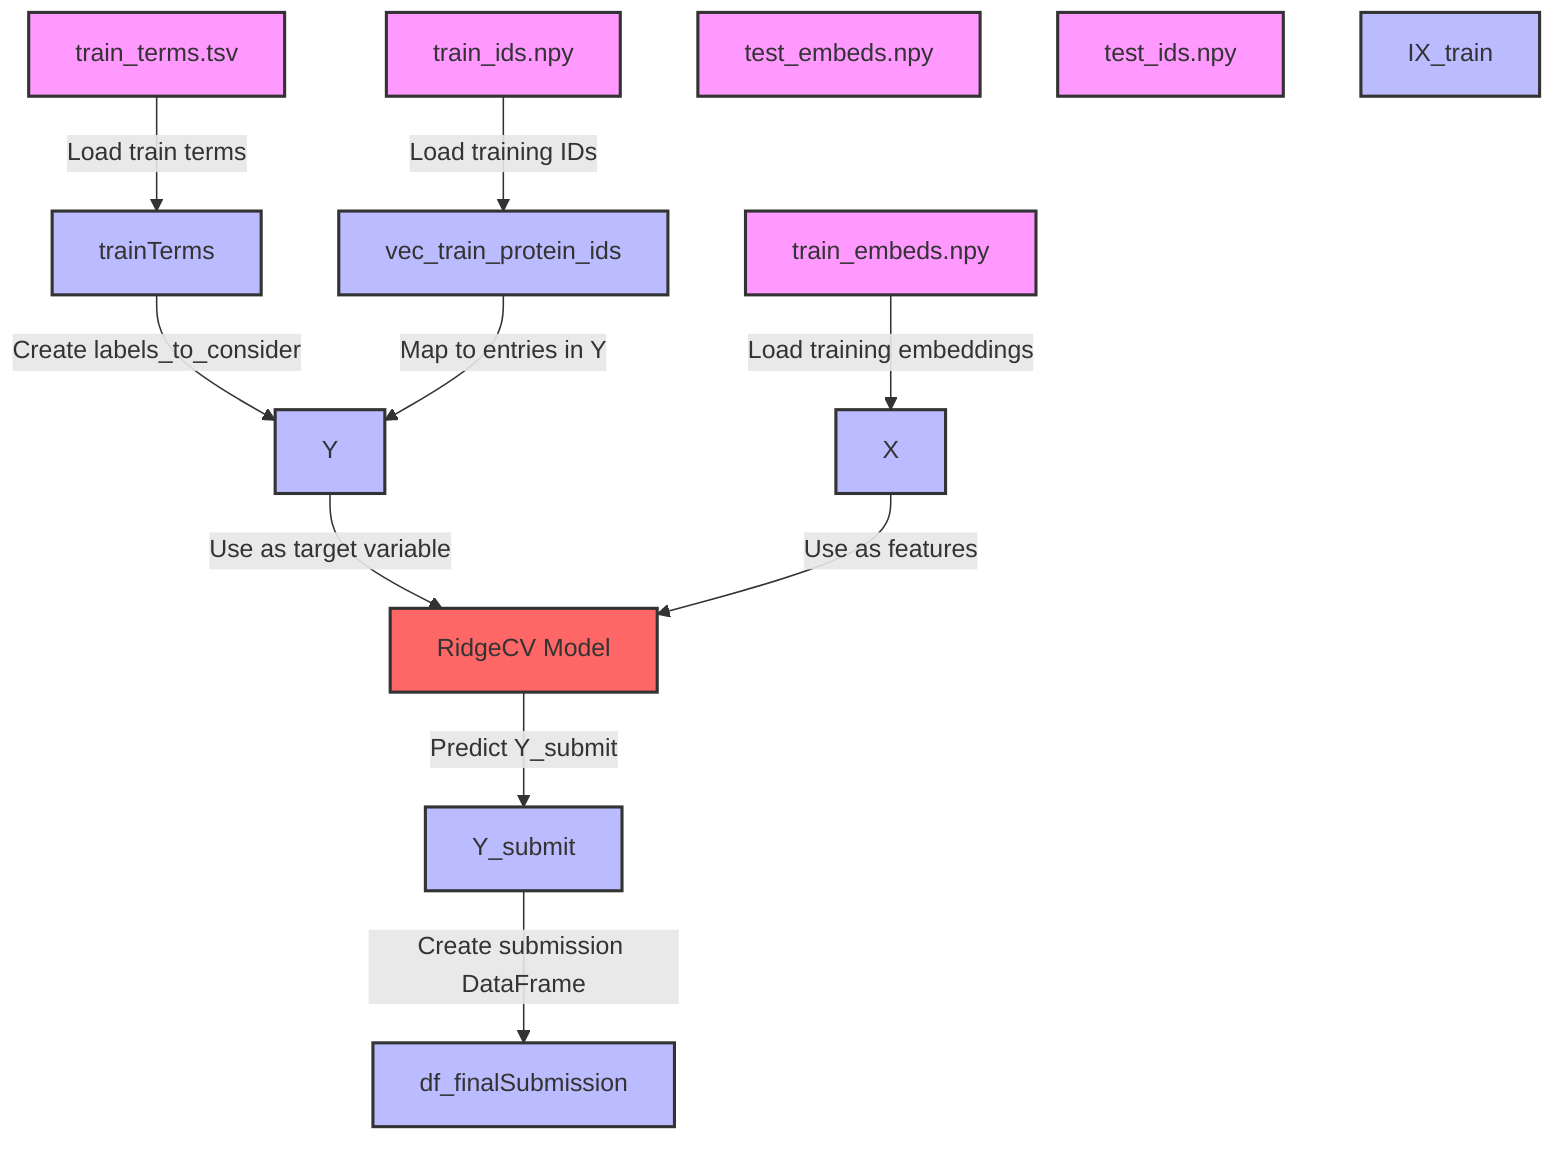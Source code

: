 flowchart TD

%% Data Source Nodes
A1["train_terms.tsv"]:::dataSource
A2["train_ids.npy"]:::dataSource
A3["train_embeds.npy"]:::dataSource
A4["test_embeds.npy"]:::dataSource
A5["test_ids.npy"]:::dataSource

%% Data Variable Nodes
B1["trainTerms"]:::dataVar
B2["vec_train_protein_ids"]:::dataVar
B3["Y"]:::dataVar
B4["X"]:::dataVar
B5["IX_train"]:::dataVar
B6["Y_submit"]:::dataVar
B7["df_finalSubmission"]:::dataVar

%% Model Node
C1["RidgeCV Model"]:::model

%% Data Flow
A1 --> |"Load train terms"| B1
A2 --> |"Load training IDs"| B2
A3 --> |"Load training embeddings"| B4
B1 --> |"Create labels_to_consider"| B3
B2 --> |"Map to entries in Y"| B3
B3 --> |"Use as target variable"| C1
B4 --> |"Use as features"| C1
C1 --> |"Predict Y_submit"| B6
B6 --> |"Create submission DataFrame"| B7

%% Style Definitions
classDef dataSource fill:#f9f,stroke:#333,stroke-width:2px;
classDef dataVar fill:#bbf,stroke:#333,stroke-width:2px;
classDef model fill:#f66,stroke:#333,stroke-width:2px;